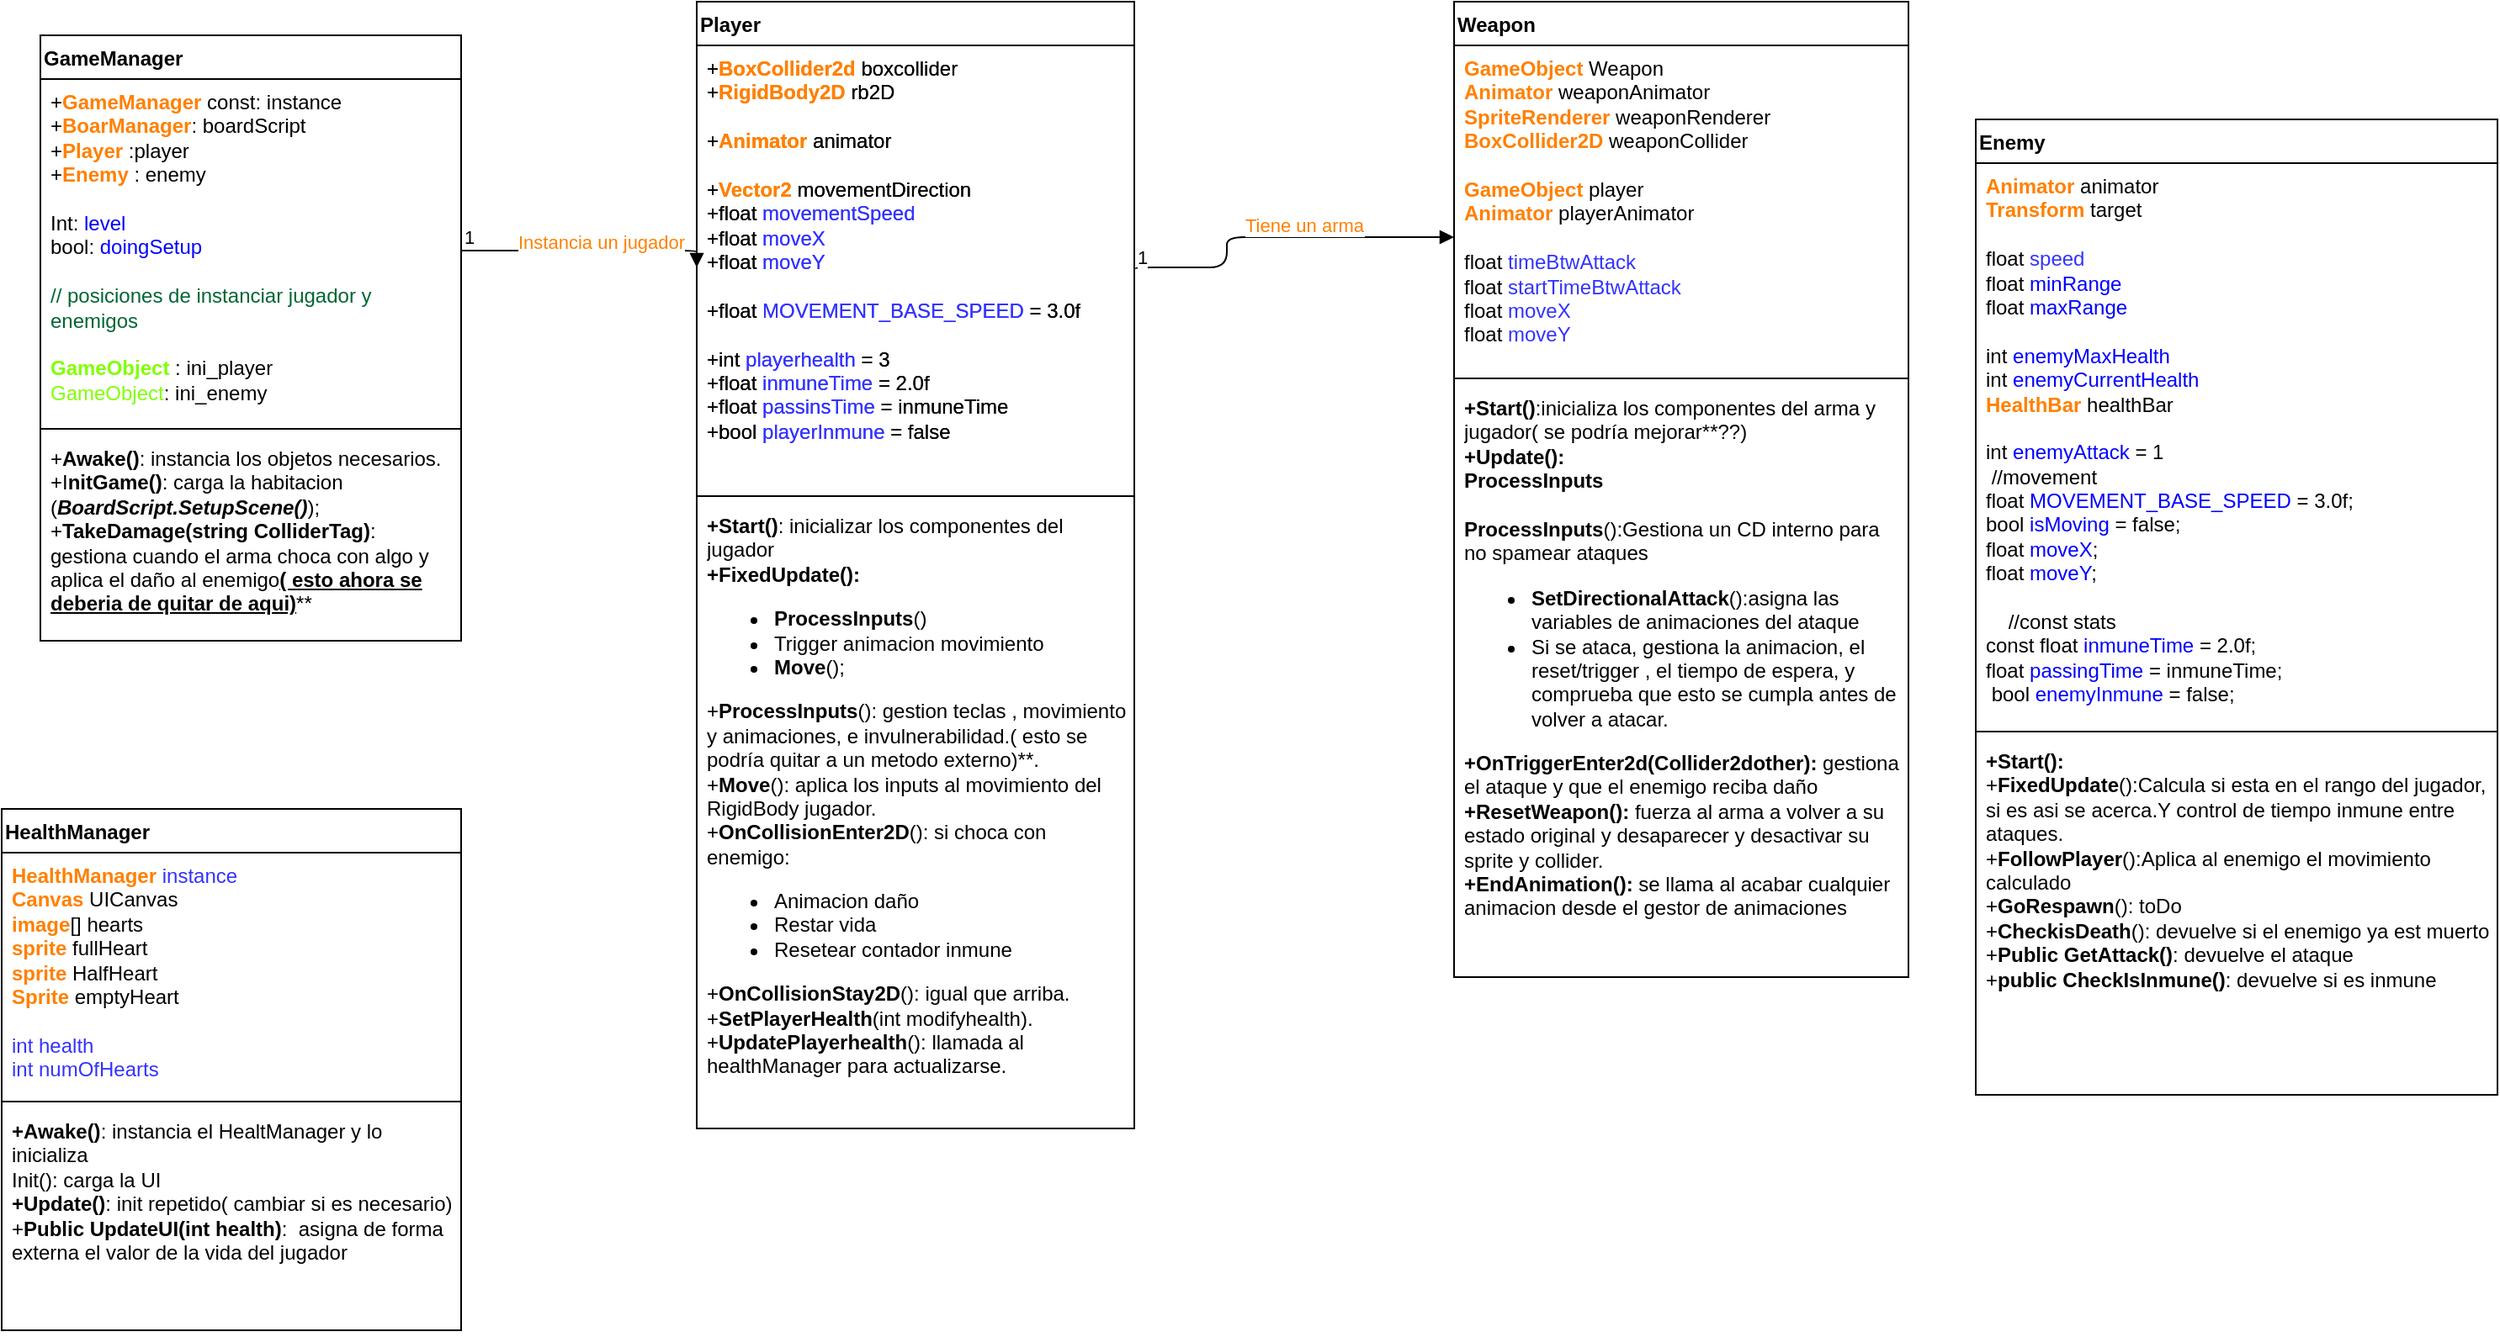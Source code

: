 <mxfile version="14.9.3" type="github" pages="3">
  <diagram id="C5RBs43oDa-KdzZeNtuy" name="Page-1">
    <mxGraphModel dx="2021" dy="764" grid="1" gridSize="10" guides="1" tooltips="1" connect="1" arrows="1" fold="1" page="1" pageScale="1" pageWidth="827" pageHeight="1169" math="0" shadow="0">
      <root>
        <mxCell id="WIyWlLk6GJQsqaUBKTNV-0" />
        <mxCell id="WIyWlLk6GJQsqaUBKTNV-1" parent="WIyWlLk6GJQsqaUBKTNV-0" />
        <mxCell id="3nTmCw3seRrjgoZ59tLl-4" value="GameManager" style="swimlane;fontStyle=1;align=left;verticalAlign=top;childLayout=stackLayout;horizontal=1;startSize=26;horizontalStack=0;resizeParent=1;resizeParentMax=0;resizeLast=0;collapsible=1;marginBottom=0;" parent="WIyWlLk6GJQsqaUBKTNV-1" vertex="1">
          <mxGeometry x="70" y="140" width="250" height="360" as="geometry" />
        </mxCell>
        <mxCell id="3nTmCw3seRrjgoZ59tLl-5" value="+&lt;b&gt;&lt;font color=&quot;#FF8000&quot;&gt;GameManager&lt;/font&gt;&lt;/b&gt; const: instance&lt;br&gt;+&lt;b&gt;&lt;font color=&quot;#FF8000&quot;&gt;BoarManager&lt;/font&gt;&lt;/b&gt;: boardScript&lt;br&gt;+&lt;b&gt;&lt;font color=&quot;#FF8000&quot;&gt;Player &lt;/font&gt;&lt;/b&gt;:player&lt;br&gt;+&lt;b&gt;&lt;font color=&quot;#FF8000&quot;&gt;Enemy &lt;/font&gt;&lt;/b&gt;: enemy&lt;br&gt;&lt;br&gt;Int: &lt;font color=&quot;#0000FF&quot;&gt;level&lt;/font&gt;&lt;br&gt;bool: &lt;font color=&quot;#0000FF&quot;&gt;doingSetup&lt;/font&gt;&lt;br&gt;&lt;br&gt;&lt;font color=&quot;#006633&quot;&gt;// posiciones de instanciar jugador y enemigos&lt;/font&gt;&lt;br&gt;&lt;br&gt;&lt;b&gt;&lt;font color=&quot;#80FF00&quot;&gt;GameObject &lt;/font&gt;&lt;/b&gt;: ini_player&lt;br&gt;&lt;font color=&quot;#80FF00&quot;&gt;GameObject&lt;/font&gt;: ini_enemy&lt;br&gt;&lt;br&gt;&lt;br&gt;&lt;br&gt;" style="text;strokeColor=none;fillColor=none;align=left;verticalAlign=top;spacingLeft=4;spacingRight=4;overflow=hidden;rotatable=0;points=[[0,0.5],[1,0.5]];portConstraint=eastwest;html=1;whiteSpace=wrap;" parent="3nTmCw3seRrjgoZ59tLl-4" vertex="1">
          <mxGeometry y="26" width="250" height="204" as="geometry" />
        </mxCell>
        <mxCell id="3nTmCw3seRrjgoZ59tLl-6" value="" style="line;strokeWidth=1;fillColor=none;align=left;verticalAlign=middle;spacingTop=-1;spacingLeft=3;spacingRight=3;rotatable=0;labelPosition=right;points=[];portConstraint=eastwest;" parent="3nTmCw3seRrjgoZ59tLl-4" vertex="1">
          <mxGeometry y="230" width="250" height="8" as="geometry" />
        </mxCell>
        <mxCell id="3nTmCw3seRrjgoZ59tLl-7" value="+&lt;b&gt;Awake()&lt;/b&gt;: instancia los objetos necesarios.&lt;br&gt;&lt;div&gt;+I&lt;b&gt;nitGame()&lt;/b&gt;: carga la habitacion (&lt;b&gt;&lt;i&gt;BoardScript.SetupScene()&lt;/i&gt;&lt;/b&gt;);&lt;/div&gt;&lt;div&gt;+&lt;b&gt;TakeDamage(string ColliderTag)&lt;/b&gt;: gestiona cuando el arma choca con algo y aplica el daño al enemigo&lt;u&gt;&lt;b&gt;( esto ahora se deberia de quitar de aqui)&lt;/b&gt;&lt;/u&gt;**&lt;br&gt;&lt;/div&gt;" style="text;strokeColor=none;fillColor=none;align=left;verticalAlign=top;spacingLeft=4;spacingRight=4;overflow=hidden;rotatable=0;points=[[0,0.5],[1,0.5]];portConstraint=eastwest;textDirection=ltr;html=1;whiteSpace=wrap;" parent="3nTmCw3seRrjgoZ59tLl-4" vertex="1">
          <mxGeometry y="238" width="250" height="122" as="geometry" />
        </mxCell>
        <mxCell id="9N0CPYYPgfrHTGAJbzb9-8" value="Player" style="swimlane;fontStyle=1;align=left;verticalAlign=top;childLayout=stackLayout;horizontal=1;startSize=26;horizontalStack=0;resizeParent=1;resizeParentMax=0;resizeLast=0;collapsible=1;marginBottom=0;whiteSpace=wrap;html=1;" parent="WIyWlLk6GJQsqaUBKTNV-1" vertex="1">
          <mxGeometry x="460" y="120" width="260" height="670" as="geometry" />
        </mxCell>
        <mxCell id="9N0CPYYPgfrHTGAJbzb9-9" value="+&lt;font color=&quot;#FF8000&quot;&gt;&lt;b&gt;BoxCollider2d &lt;/b&gt;&lt;/font&gt;boxcollider&lt;br&gt;+&lt;font color=&quot;#FF8000&quot;&gt;&lt;b&gt;RigidBody2D &lt;/b&gt;&lt;/font&gt;rb2D&lt;br&gt;&lt;br&gt;+&lt;b&gt;&lt;font color=&quot;#FF8000&quot;&gt;Animator &lt;/font&gt;&lt;/b&gt;animator&lt;br&gt;&lt;br&gt;+&lt;b&gt;&lt;font color=&quot;#FF8000&quot;&gt;Vector2 &lt;/font&gt;&lt;/b&gt;movementDirection&lt;br&gt;+float &lt;font color=&quot;#3333FF&quot;&gt;movementSpeed&lt;/font&gt;&lt;br&gt;+float &lt;font color=&quot;#3333FF&quot;&gt;moveX&lt;/font&gt;&lt;br&gt;+float &lt;font color=&quot;#3333FF&quot;&gt;moveY&lt;/font&gt;&lt;br&gt;&lt;br&gt;+float &lt;font color=&quot;#3333FF&quot;&gt;MOVEMENT_BASE_SPEED &lt;/font&gt;= 3.0f&lt;br&gt;&lt;br&gt;+int &lt;font color=&quot;#3333FF&quot;&gt;playerhealth &lt;/font&gt;= 3&lt;br&gt;+float &lt;font color=&quot;#3333FF&quot;&gt;inmuneTime &lt;/font&gt;= 2.0f&lt;br&gt;+float &lt;font color=&quot;#3333FF&quot;&gt;passinsTime &lt;/font&gt;= inmuneTime&lt;br&gt;+bool &lt;font color=&quot;#3333FF&quot;&gt;playerInmune &lt;/font&gt;= false&lt;div&gt;&lt;br&gt;&lt;/div&gt;&lt;div&gt;&lt;br&gt;&lt;/div&gt;&lt;div&gt;&lt;br&gt;&lt;/div&gt;&lt;div&gt;&lt;br&gt;&lt;br&gt;&lt;/div&gt;" style="text;strokeColor=none;fillColor=none;align=left;verticalAlign=top;spacingLeft=4;spacingRight=4;overflow=hidden;rotatable=0;points=[[0,0.5],[1,0.5]];portConstraint=eastwest;html=1;whiteSpace=wrap;" parent="9N0CPYYPgfrHTGAJbzb9-8" vertex="1">
          <mxGeometry y="26" width="260" height="264" as="geometry" />
        </mxCell>
        <mxCell id="9N0CPYYPgfrHTGAJbzb9-10" value="" style="line;strokeWidth=1;fillColor=none;align=left;verticalAlign=middle;spacingTop=-1;spacingLeft=3;spacingRight=3;rotatable=0;labelPosition=right;points=[];portConstraint=eastwest;" parent="9N0CPYYPgfrHTGAJbzb9-8" vertex="1">
          <mxGeometry y="290" width="260" height="8" as="geometry" />
        </mxCell>
        <mxCell id="9N0CPYYPgfrHTGAJbzb9-11" value="&lt;div&gt;&lt;b&gt;+Start()&lt;/b&gt;: inicializar los componentes del jugador&lt;/div&gt;&lt;div&gt;&lt;b&gt;+FixedUpdate():&lt;/b&gt;&lt;/div&gt;&lt;ul&gt;&lt;li&gt;&lt;b&gt;ProcessInputs&lt;/b&gt;()&lt;/li&gt;&lt;li&gt;Trigger animacion movimiento&lt;/li&gt;&lt;li&gt;&lt;b&gt;Move&lt;/b&gt;();&lt;/li&gt;&lt;/ul&gt;&lt;div&gt;+&lt;b&gt;ProcessInputs&lt;/b&gt;(): gestion teclas , movimiento y animaciones, e invulnerabilidad.( esto se podría quitar a un metodo externo)**.&lt;/div&gt;&lt;div&gt;+&lt;b&gt;Move&lt;/b&gt;(): aplica los inputs al movimiento del RigidBody jugador.&lt;/div&gt;&lt;div&gt;+&lt;b&gt;OnCollisionEnter2D&lt;/b&gt;(): si choca con enemigo:&lt;/div&gt;&lt;ul&gt;&lt;li&gt;Animacion daño&lt;/li&gt;&lt;li&gt;Restar vida&lt;/li&gt;&lt;li&gt;Resetear contador inmune&lt;/li&gt;&lt;/ul&gt;&lt;div&gt;+&lt;b&gt;OnCollisionStay2D&lt;/b&gt;(): igual que arriba.&lt;/div&gt;&lt;div&gt;+&lt;b&gt;SetPlayerHealth&lt;/b&gt;(int modifyhealth).&lt;/div&gt;&lt;div&gt;+&lt;b&gt;UpdatePlayerhealth&lt;/b&gt;(): llamada al healthManager para actualizarse.&lt;br&gt;&lt;/div&gt;&lt;div&gt;&lt;br&gt;&lt;/div&gt;&lt;div&gt;&lt;br&gt;&lt;br&gt;&lt;/div&gt;" style="text;strokeColor=none;fillColor=none;align=left;verticalAlign=top;spacingLeft=4;spacingRight=4;overflow=hidden;rotatable=0;points=[[0,0.5],[1,0.5]];portConstraint=eastwest;textDirection=ltr;html=1;whiteSpace=wrap;" parent="9N0CPYYPgfrHTGAJbzb9-8" vertex="1">
          <mxGeometry y="298" width="260" height="372" as="geometry" />
        </mxCell>
        <mxCell id="9N0CPYYPgfrHTGAJbzb9-12" value="Instancia un jugador" style="endArrow=block;endFill=1;html=1;edgeStyle=orthogonalEdgeStyle;align=left;verticalAlign=top;fontColor=#FF8000;exitX=1;exitY=0.5;exitDx=0;exitDy=0;entryX=0;entryY=0.5;entryDx=0;entryDy=0;" parent="WIyWlLk6GJQsqaUBKTNV-1" source="3nTmCw3seRrjgoZ59tLl-5" target="9N0CPYYPgfrHTGAJbzb9-9" edge="1">
          <mxGeometry x="-0.444" y="21" relative="1" as="geometry">
            <mxPoint x="320" y="840" as="sourcePoint" />
            <mxPoint x="480" y="840" as="targetPoint" />
            <Array as="points">
              <mxPoint x="360" y="268" />
              <mxPoint x="360" y="268" />
            </Array>
            <mxPoint x="-10" y="3" as="offset" />
          </mxGeometry>
        </mxCell>
        <mxCell id="9N0CPYYPgfrHTGAJbzb9-13" value="1" style="edgeLabel;resizable=0;html=1;align=left;verticalAlign=bottom;" parent="9N0CPYYPgfrHTGAJbzb9-12" connectable="0" vertex="1">
          <mxGeometry x="-1" relative="1" as="geometry" />
        </mxCell>
        <mxCell id="9N0CPYYPgfrHTGAJbzb9-18" value="+&lt;font color=&quot;#FF8000&quot;&gt;&lt;b&gt;BoxCollider2d &lt;/b&gt;&lt;/font&gt;boxcollider&lt;br&gt;+&lt;font color=&quot;#FF8000&quot;&gt;&lt;b&gt;RigidBody2D &lt;/b&gt;&lt;/font&gt;rb2D&lt;br&gt;&lt;br&gt;+&lt;b&gt;&lt;font color=&quot;#FF8000&quot;&gt;Animator &lt;/font&gt;&lt;/b&gt;animator&lt;br&gt;&lt;br&gt;+&lt;b&gt;&lt;font color=&quot;#FF8000&quot;&gt;Vector2 &lt;/font&gt;&lt;/b&gt;movementDirection&lt;br&gt;+float &lt;font color=&quot;#3333FF&quot;&gt;movementSpeed&lt;/font&gt;&lt;br&gt;+float &lt;font color=&quot;#3333FF&quot;&gt;moveX&lt;/font&gt;&lt;br&gt;+float &lt;font color=&quot;#3333FF&quot;&gt;moveY&lt;/font&gt;&lt;br&gt;&lt;br&gt;+float &lt;font color=&quot;#3333FF&quot;&gt;MOVEMENT_BASE_SPEED &lt;/font&gt;= 3.0f&lt;br&gt;&lt;br&gt;+int &lt;font color=&quot;#3333FF&quot;&gt;playerhealth &lt;/font&gt;= 3&lt;br&gt;+float &lt;font color=&quot;#3333FF&quot;&gt;inmuneTime &lt;/font&gt;= 2.0f&lt;br&gt;+float &lt;font color=&quot;#3333FF&quot;&gt;passinsTime &lt;/font&gt;= inmuneTime&lt;br&gt;+bool &lt;font color=&quot;#3333FF&quot;&gt;playerInmune &lt;/font&gt;= false&lt;div&gt;&lt;br&gt;&lt;/div&gt;&lt;div&gt;&lt;br&gt;&lt;/div&gt;&lt;div&gt;&lt;br&gt;&lt;/div&gt;&lt;div&gt;&lt;br&gt;&lt;br&gt;&lt;/div&gt;" style="text;strokeColor=none;fillColor=none;align=left;verticalAlign=top;spacingLeft=4;spacingRight=4;overflow=hidden;rotatable=0;points=[[0,0.5],[1,0.5]];portConstraint=eastwest;html=1;whiteSpace=wrap;" parent="WIyWlLk6GJQsqaUBKTNV-1" vertex="1">
          <mxGeometry x="460" y="146" width="260" height="264" as="geometry" />
        </mxCell>
        <mxCell id="9N0CPYYPgfrHTGAJbzb9-19" value="Weapon" style="swimlane;fontStyle=1;align=left;verticalAlign=top;childLayout=stackLayout;horizontal=1;startSize=26;horizontalStack=0;resizeParent=1;resizeParentMax=0;resizeLast=0;collapsible=1;marginBottom=0;whiteSpace=wrap;html=1;" parent="WIyWlLk6GJQsqaUBKTNV-1" vertex="1">
          <mxGeometry x="910" y="120" width="270" height="580" as="geometry" />
        </mxCell>
        <mxCell id="9N0CPYYPgfrHTGAJbzb9-20" value="&lt;div&gt;&lt;b&gt;&lt;font color=&quot;#FF8000&quot;&gt;GameObject &lt;/font&gt;&lt;/b&gt;Weapon&lt;/div&gt;&lt;div&gt;&lt;b&gt;&lt;font color=&quot;#FF8000&quot;&gt;Animator &lt;/font&gt;&lt;/b&gt;weaponAnimator&lt;/div&gt;&lt;div&gt;&lt;b&gt;&lt;font color=&quot;#FF8000&quot;&gt;SpriteRenderer &lt;/font&gt;&lt;/b&gt;weaponRenderer&lt;/div&gt;&lt;div&gt;&lt;b&gt;&lt;font color=&quot;#FF8000&quot;&gt;BoxCollider2D &lt;/font&gt;&lt;/b&gt;weaponCollider&lt;/div&gt;&lt;div&gt;&lt;br&gt;&lt;/div&gt;&lt;div&gt;&lt;b&gt;&lt;font color=&quot;#FF8000&quot;&gt;GameObject &lt;/font&gt;&lt;/b&gt;player&lt;/div&gt;&lt;div&gt;&lt;b&gt;&lt;font color=&quot;#FF8000&quot;&gt;Animator &lt;/font&gt;&lt;/b&gt;playerAnimator&lt;/div&gt;&lt;div&gt;&lt;br&gt;&lt;/div&gt;&lt;div&gt;float &lt;font color=&quot;#3333FF&quot;&gt;timeBtwAttack&lt;/font&gt;&lt;/div&gt;&lt;div&gt;float &lt;font color=&quot;#3333FF&quot;&gt;startTimeBtwAttack&lt;/font&gt;&lt;/div&gt;&lt;div&gt;float &lt;font color=&quot;#3333FF&quot;&gt;moveX&lt;/font&gt;&lt;/div&gt;&lt;div&gt;float &lt;font color=&quot;#3333FF&quot;&gt;moveY&lt;/font&gt;&lt;br&gt;&lt;/div&gt;" style="text;strokeColor=none;fillColor=none;align=left;verticalAlign=top;spacingLeft=4;spacingRight=4;overflow=hidden;rotatable=0;points=[[0,0.5],[1,0.5]];portConstraint=eastwest;html=1;whiteSpace=wrap;" parent="9N0CPYYPgfrHTGAJbzb9-19" vertex="1">
          <mxGeometry y="26" width="270" height="194" as="geometry" />
        </mxCell>
        <mxCell id="9N0CPYYPgfrHTGAJbzb9-21" value="" style="line;strokeWidth=1;fillColor=none;align=left;verticalAlign=middle;spacingTop=-1;spacingLeft=3;spacingRight=3;rotatable=0;labelPosition=right;points=[];portConstraint=eastwest;" parent="9N0CPYYPgfrHTGAJbzb9-19" vertex="1">
          <mxGeometry y="220" width="270" height="8" as="geometry" />
        </mxCell>
        <mxCell id="9N0CPYYPgfrHTGAJbzb9-22" value="&lt;div&gt;&lt;b&gt;+Start()&lt;/b&gt;:inicializa los componentes del arma y jugador( se podría mejorar**??)&lt;br&gt;&lt;/div&gt;&lt;div&gt;&lt;b&gt;+Update():&lt;/b&gt;&lt;/div&gt;&lt;div&gt;&lt;b&gt;ProcessInputs&lt;/b&gt;&lt;/div&gt;&lt;div&gt;&lt;b&gt;&lt;br&gt;&lt;/b&gt;&lt;/div&gt;&lt;div&gt;&lt;b&gt;ProcessInputs&lt;/b&gt;():Gestiona un CD interno para no spamear ataques&lt;/div&gt;&lt;ul&gt;&lt;li&gt;&lt;b&gt;SetDirectionalAttack&lt;/b&gt;():asigna las variables de animaciones del ataque&lt;/li&gt;&lt;li&gt;Si se ataca, gestiona la animacion, el reset/trigger , el tiempo de espera, y comprueba que esto se cumpla antes de volver a atacar.&lt;/li&gt;&lt;/ul&gt;&lt;div&gt;&lt;b&gt;+OnTriggerEnter2d(Collider2dother): &lt;/b&gt;gestiona el ataque y que el enemigo reciba daño&lt;br&gt;&lt;/div&gt;&lt;div&gt;&lt;b&gt;+ResetWeapon():&lt;/b&gt; fuerza al arma a volver a su estado original y desaparecer y desactivar su sprite y collider.&lt;b&gt;&lt;br&gt;&lt;/b&gt;&lt;/div&gt;&lt;div&gt;&lt;b&gt;+EndAnimation(): &lt;/b&gt;se llama al acabar cualquier animacion desde el gestor de animaciones&lt;b&gt;&lt;br&gt;&lt;/b&gt;&lt;/div&gt;&lt;br&gt;&lt;div&gt;&lt;br&gt;&lt;/div&gt;&lt;div&gt;&lt;br&gt;&lt;br&gt;&lt;/div&gt;" style="text;strokeColor=none;fillColor=none;align=left;verticalAlign=top;spacingLeft=4;spacingRight=4;overflow=hidden;rotatable=0;points=[[0,0.5],[1,0.5]];portConstraint=eastwest;textDirection=ltr;html=1;whiteSpace=wrap;" parent="9N0CPYYPgfrHTGAJbzb9-19" vertex="1">
          <mxGeometry y="228" width="270" height="352" as="geometry" />
        </mxCell>
        <mxCell id="9N0CPYYPgfrHTGAJbzb9-23" value="Tiene un arma" style="endArrow=block;endFill=1;html=1;edgeStyle=orthogonalEdgeStyle;align=left;verticalAlign=top;fontColor=#FF8000;" parent="WIyWlLk6GJQsqaUBKTNV-1" target="9N0CPYYPgfrHTGAJbzb9-20" edge="1">
          <mxGeometry x="-0.062" y="25" relative="1" as="geometry">
            <mxPoint x="720" y="280" as="sourcePoint" />
            <mxPoint x="830" y="280" as="targetPoint" />
            <Array as="points">
              <mxPoint x="720" y="278" />
              <mxPoint x="775" y="278" />
              <mxPoint x="775" y="260" />
            </Array>
            <mxPoint x="-15" y="5" as="offset" />
          </mxGeometry>
        </mxCell>
        <mxCell id="9N0CPYYPgfrHTGAJbzb9-24" value="1" style="edgeLabel;resizable=0;html=1;align=left;verticalAlign=bottom;" parent="9N0CPYYPgfrHTGAJbzb9-23" connectable="0" vertex="1">
          <mxGeometry x="-1" relative="1" as="geometry" />
        </mxCell>
        <mxCell id="9N0CPYYPgfrHTGAJbzb9-25" value="HealthManager" style="swimlane;fontStyle=1;align=left;verticalAlign=top;childLayout=stackLayout;horizontal=1;startSize=26;horizontalStack=0;resizeParent=1;resizeParentMax=0;resizeLast=0;collapsible=1;marginBottom=0;whiteSpace=wrap;html=1;" parent="WIyWlLk6GJQsqaUBKTNV-1" vertex="1">
          <mxGeometry x="47" y="600" width="273" height="310" as="geometry" />
        </mxCell>
        <mxCell id="9N0CPYYPgfrHTGAJbzb9-26" value="&lt;div&gt;&lt;font color=&quot;#3333FF&quot;&gt;&lt;b&gt;&lt;font color=&quot;#FF8000&quot;&gt;HealthManager &lt;/font&gt;&lt;/b&gt;instance&lt;/font&gt;&lt;/div&gt;&lt;div&gt;&lt;font color=&quot;#3333FF&quot;&gt;&lt;font color=&quot;#000000&quot;&gt;&lt;b&gt;&lt;font color=&quot;#FF8000&quot;&gt;Canvas &lt;/font&gt;&lt;/b&gt;UICanvas&lt;/font&gt;&lt;/font&gt;&lt;/div&gt;&lt;div&gt;&lt;font color=&quot;#3333FF&quot;&gt;&lt;font color=&quot;#000000&quot;&gt;&lt;b&gt;&lt;font color=&quot;#FF8000&quot;&gt;image&lt;/font&gt;&lt;/b&gt;[] hearts&lt;/font&gt;&lt;/font&gt;&lt;/div&gt;&lt;div&gt;&lt;font color=&quot;#3333FF&quot;&gt;&lt;font color=&quot;#000000&quot;&gt;&lt;b&gt;&lt;font color=&quot;#FF8000&quot;&gt;sprite &lt;/font&gt;&lt;/b&gt;fullHeart&lt;/font&gt;&lt;/font&gt;&lt;/div&gt;&lt;div&gt;&lt;font color=&quot;#3333FF&quot;&gt;&lt;font color=&quot;#000000&quot;&gt;&lt;b&gt;&lt;font color=&quot;#FF8000&quot;&gt;sprite &lt;/font&gt;&lt;/b&gt;HalfHeart&lt;/font&gt;&lt;/font&gt;&lt;/div&gt;&lt;div&gt;&lt;font color=&quot;#3333FF&quot;&gt;&lt;font color=&quot;#000000&quot;&gt;&lt;b&gt;&lt;font color=&quot;#FF8000&quot;&gt;Sprite &lt;/font&gt;&lt;/b&gt;emptyHeart&lt;/font&gt;&lt;br&gt;&lt;/font&gt;&lt;/div&gt;&lt;div&gt;&lt;font color=&quot;#3333FF&quot;&gt;&lt;br&gt;&lt;/font&gt;&lt;/div&gt;&lt;div&gt;&lt;font color=&quot;#3333FF&quot;&gt;int health&lt;/font&gt;&lt;/div&gt;&lt;div&gt;&lt;font color=&quot;#3333FF&quot;&gt;int numOfHearts&lt;br&gt;&lt;/font&gt;&lt;/div&gt;" style="text;strokeColor=none;fillColor=none;align=left;verticalAlign=top;spacingLeft=4;spacingRight=4;overflow=hidden;rotatable=0;points=[[0,0.5],[1,0.5]];portConstraint=eastwest;html=1;whiteSpace=wrap;" parent="9N0CPYYPgfrHTGAJbzb9-25" vertex="1">
          <mxGeometry y="26" width="273" height="144" as="geometry" />
        </mxCell>
        <mxCell id="9N0CPYYPgfrHTGAJbzb9-27" value="" style="line;strokeWidth=1;fillColor=none;align=left;verticalAlign=middle;spacingTop=-1;spacingLeft=3;spacingRight=3;rotatable=0;labelPosition=right;points=[];portConstraint=eastwest;" parent="9N0CPYYPgfrHTGAJbzb9-25" vertex="1">
          <mxGeometry y="170" width="273" height="8" as="geometry" />
        </mxCell>
        <mxCell id="9N0CPYYPgfrHTGAJbzb9-28" value="&lt;div&gt;&lt;b&gt;+Awake()&lt;/b&gt;: instancia el HealtManager y lo inicializa&lt;/div&gt;&lt;div&gt;Init(): carga la UI&lt;br&gt;&lt;b&gt;+Update()&lt;/b&gt;: init repetido( cambiar si es necesario)&lt;/div&gt;&lt;div&gt;+&lt;b&gt;Public UpdateUI(int health)&lt;/b&gt;:&amp;nbsp; asigna de forma externa el valor de la vida del jugador&lt;br&gt;&lt;/div&gt;" style="text;strokeColor=none;fillColor=none;align=left;verticalAlign=top;spacingLeft=4;spacingRight=4;overflow=hidden;rotatable=0;points=[[0,0.5],[1,0.5]];portConstraint=eastwest;textDirection=ltr;html=1;whiteSpace=wrap;" parent="9N0CPYYPgfrHTGAJbzb9-25" vertex="1">
          <mxGeometry y="178" width="273" height="132" as="geometry" />
        </mxCell>
        <mxCell id="wWgWqLi8ZOxv-o6V3gP6-0" value="Enemy" style="swimlane;fontStyle=1;align=left;verticalAlign=top;childLayout=stackLayout;horizontal=1;startSize=26;horizontalStack=0;resizeParent=1;resizeParentMax=0;resizeLast=0;collapsible=1;marginBottom=0;whiteSpace=wrap;html=1;" parent="WIyWlLk6GJQsqaUBKTNV-1" vertex="1">
          <mxGeometry x="1220" y="190" width="310" height="580" as="geometry" />
        </mxCell>
        <mxCell id="wWgWqLi8ZOxv-o6V3gP6-1" value="&lt;div&gt;&lt;b&gt;&lt;font color=&quot;#FF8000&quot;&gt;Animator &lt;/font&gt;&lt;/b&gt;animator&lt;br&gt;&lt;/div&gt;&lt;div&gt;&lt;b&gt;&lt;font color=&quot;#FF8000&quot;&gt;Transform &lt;/font&gt;&lt;/b&gt;target&lt;/div&gt;&lt;div&gt;&lt;br&gt;&lt;/div&gt;&lt;div&gt;float &lt;font color=&quot;#3333FF&quot;&gt;speed&lt;/font&gt;&lt;/div&gt;&lt;div&gt;float &lt;font color=&quot;#0000FF&quot;&gt;minRange&lt;/font&gt;&lt;/div&gt;&lt;div&gt;float &lt;font color=&quot;#0000FF&quot;&gt;maxRange&lt;/font&gt;&lt;/div&gt;&lt;div&gt;&lt;br&gt;&lt;/div&gt;&lt;div&gt;int &lt;font color=&quot;#0000FF&quot;&gt;enemyMaxHealth&lt;/font&gt;&lt;/div&gt;&lt;div&gt;int &lt;font color=&quot;#0000FF&quot;&gt;enemyCurrentHealth&lt;/font&gt;&lt;/div&gt;&lt;div&gt;&lt;b&gt;&lt;font color=&quot;#FF8000&quot;&gt;HealthBar &lt;/font&gt;&lt;/b&gt;healthBar&lt;/div&gt;&lt;div&gt;&lt;br&gt;&lt;/div&gt;&lt;div&gt;int &lt;font color=&quot;#0000FF&quot;&gt;enemyAttack &lt;/font&gt;= 1&lt;/div&gt;&lt;div&gt;&amp;nbsp;//movement&lt;br&gt;float &lt;font color=&quot;#0000FF&quot;&gt;MOVEMENT_BASE_SPEED &lt;/font&gt;= 3.0f;&lt;br&gt;bool &lt;font color=&quot;#0000FF&quot;&gt;isMoving &lt;/font&gt;= false;&lt;br&gt;float &lt;font color=&quot;#0000FF&quot;&gt;moveX&lt;/font&gt;;&lt;br&gt;float &lt;font color=&quot;#0000FF&quot;&gt;moveY&lt;/font&gt;;&lt;br&gt;&lt;br&gt;&amp;nbsp;&amp;nbsp;&amp;nbsp; //const stats&lt;br&gt;const float &lt;font color=&quot;#0000FF&quot;&gt;inmuneTime &lt;/font&gt;= 2.0f;&lt;br&gt;float &lt;font color=&quot;#0000FF&quot;&gt;passingTime &lt;/font&gt;= inmuneTime;&lt;br&gt;&amp;nbsp;bool &lt;font color=&quot;#0000FF&quot;&gt;enemyInmune &lt;/font&gt;= false;&lt;br&gt;&lt;/div&gt;&lt;div&gt;&lt;br&gt;&lt;/div&gt;" style="text;strokeColor=none;fillColor=none;align=left;verticalAlign=top;spacingLeft=4;spacingRight=4;overflow=hidden;rotatable=0;points=[[0,0.5],[1,0.5]];portConstraint=eastwest;html=1;whiteSpace=wrap;" parent="wWgWqLi8ZOxv-o6V3gP6-0" vertex="1">
          <mxGeometry y="26" width="310" height="334" as="geometry" />
        </mxCell>
        <mxCell id="wWgWqLi8ZOxv-o6V3gP6-2" value="" style="line;strokeWidth=1;fillColor=none;align=left;verticalAlign=middle;spacingTop=-1;spacingLeft=3;spacingRight=3;rotatable=0;labelPosition=right;points=[];portConstraint=eastwest;" parent="wWgWqLi8ZOxv-o6V3gP6-0" vertex="1">
          <mxGeometry y="360" width="310" height="8" as="geometry" />
        </mxCell>
        <mxCell id="wWgWqLi8ZOxv-o6V3gP6-3" value="&lt;div&gt;&lt;b&gt;+Start():&lt;/b&gt;&lt;/div&gt;&lt;div&gt;+&lt;b&gt;FixedUpdate&lt;/b&gt;():Calcula si esta en el rango del jugador, si es asi se acerca.Y control de tiempo inmune entre ataques.&lt;/div&gt;&lt;div&gt;+&lt;b&gt;FollowPlayer&lt;/b&gt;():Aplica al enemigo el movimiento calculado&lt;/div&gt;&lt;div&gt;+&lt;b&gt;GoRespawn&lt;/b&gt;(): toDo&lt;/div&gt;&lt;div&gt;+&lt;b&gt;CheckisDeath&lt;/b&gt;(): devuelve si el enemigo ya est muerto&lt;/div&gt;&lt;div&gt;+&lt;b&gt;Public GetAttack()&lt;/b&gt;: devuelve el ataque &lt;br&gt;&lt;/div&gt;&lt;div&gt;+&lt;b&gt;public CheckIsInmune()&lt;/b&gt;: devuelve si es inmune&lt;br&gt;&lt;/div&gt;&lt;div&gt;&lt;br&gt;&lt;/div&gt;&lt;div&gt;&lt;br&gt;&lt;/div&gt;" style="text;strokeColor=none;fillColor=none;align=left;verticalAlign=top;spacingLeft=4;spacingRight=4;overflow=hidden;rotatable=0;points=[[0,0.5],[1,0.5]];portConstraint=eastwest;textDirection=ltr;html=1;whiteSpace=wrap;" parent="wWgWqLi8ZOxv-o6V3gP6-0" vertex="1">
          <mxGeometry y="368" width="310" height="212" as="geometry" />
        </mxCell>
      </root>
    </mxGraphModel>
  </diagram>
  <diagram id="ASBr8qoeA5MWu0QP8f6R" name="Page-2">
    <mxGraphModel dx="1056" dy="1074" grid="1" gridSize="10" guides="1" tooltips="1" connect="1" arrows="1" fold="1" page="1" pageScale="1" pageWidth="1169" pageHeight="827" math="0" shadow="0">
      <root>
        <mxCell id="wdrHhV6NATDZ41vI4V7i-0" />
        <mxCell id="wdrHhV6NATDZ41vI4V7i-1" parent="wdrHhV6NATDZ41vI4V7i-0" />
        <mxCell id="KaQtri3Rkgyd_u-5hzgt-37" style="edgeStyle=orthogonalEdgeStyle;rounded=0;orthogonalLoop=1;jettySize=auto;html=1;entryX=0.537;entryY=0.981;entryDx=0;entryDy=0;entryPerimeter=0;" parent="wdrHhV6NATDZ41vI4V7i-1" source="j_7MbNfooBJ3I_V0OGsG-0" target="sCEwWXcKsiwXXObVyiT2-7" edge="1">
          <mxGeometry relative="1" as="geometry" />
        </mxCell>
        <mxCell id="KaQtri3Rkgyd_u-5hzgt-40" style="edgeStyle=orthogonalEdgeStyle;rounded=0;orthogonalLoop=1;jettySize=auto;html=1;" parent="wdrHhV6NATDZ41vI4V7i-1" source="j_7MbNfooBJ3I_V0OGsG-0" target="sCEwWXcKsiwXXObVyiT2-16" edge="1">
          <mxGeometry relative="1" as="geometry" />
        </mxCell>
        <mxCell id="j_7MbNfooBJ3I_V0OGsG-0" value="GameManager" style="swimlane;fontStyle=1;align=left;verticalAlign=top;childLayout=stackLayout;horizontal=1;startSize=26;horizontalStack=0;resizeParent=1;resizeParentMax=0;resizeLast=0;collapsible=1;marginBottom=0;fillColor=#d5e8d4;strokeColor=#82b366;swimlaneFillColor=#ffffff;" parent="wdrHhV6NATDZ41vI4V7i-1" vertex="1">
          <mxGeometry x="320" y="280" width="200" height="98" as="geometry" />
        </mxCell>
        <mxCell id="j_7MbNfooBJ3I_V0OGsG-1" value="+Comunicar los distintos sistemas envueltos en el loop del juego." style="text;strokeColor=none;fillColor=none;align=left;verticalAlign=top;spacingLeft=4;spacingRight=4;overflow=hidden;rotatable=0;points=[[0,0.5],[1,0.5]];portConstraint=eastwest;html=1;whiteSpace=wrap;" parent="j_7MbNfooBJ3I_V0OGsG-0" vertex="1">
          <mxGeometry y="26" width="200" height="64" as="geometry" />
        </mxCell>
        <mxCell id="j_7MbNfooBJ3I_V0OGsG-2" value="" style="line;strokeWidth=1;fillColor=none;align=left;verticalAlign=middle;spacingTop=-1;spacingLeft=3;spacingRight=3;rotatable=0;labelPosition=right;points=[];portConstraint=eastwest;" parent="j_7MbNfooBJ3I_V0OGsG-0" vertex="1">
          <mxGeometry y="90" width="200" height="8" as="geometry" />
        </mxCell>
        <mxCell id="sCEwWXcKsiwXXObVyiT2-0" value="BoardManager" style="swimlane;fontStyle=1;align=left;verticalAlign=top;childLayout=stackLayout;horizontal=1;startSize=26;horizontalStack=0;resizeParent=1;resizeParentMax=0;resizeLast=0;collapsible=1;marginBottom=0;fillColor=#dae8fc;glass=0;rounded=0;swimlaneFillColor=#ffffff;" parent="wdrHhV6NATDZ41vI4V7i-1" vertex="1">
          <mxGeometry x="60" y="445" width="190" height="78" as="geometry" />
        </mxCell>
        <mxCell id="sCEwWXcKsiwXXObVyiT2-1" value="+Instanciar habitaciones(BoardRoom).&lt;span style=&quot;white-space: pre&quot;&gt; &lt;/span&gt;&lt;span style=&quot;white-space: pre&quot;&gt; &lt;/span&gt;" style="text;strokeColor=none;fillColor=none;align=left;verticalAlign=top;spacingLeft=4;spacingRight=4;overflow=hidden;rotatable=0;points=[[0,0.5],[1,0.5]];portConstraint=eastwest;html=1;whiteSpace=wrap;" parent="sCEwWXcKsiwXXObVyiT2-0" vertex="1">
          <mxGeometry y="26" width="190" height="44" as="geometry" />
        </mxCell>
        <mxCell id="sCEwWXcKsiwXXObVyiT2-2" value="" style="line;strokeWidth=1;fillColor=none;align=left;verticalAlign=middle;spacingTop=-1;spacingLeft=3;spacingRight=3;rotatable=0;labelPosition=right;points=[];portConstraint=eastwest;" parent="sCEwWXcKsiwXXObVyiT2-0" vertex="1">
          <mxGeometry y="70" width="190" height="8" as="geometry" />
        </mxCell>
        <mxCell id="sCEwWXcKsiwXXObVyiT2-6" value="HealthManager" style="swimlane;fontStyle=1;align=left;verticalAlign=top;childLayout=stackLayout;horizontal=1;startSize=26;horizontalStack=0;resizeParent=1;resizeParentMax=0;resizeLast=0;collapsible=1;marginBottom=0;fillColor=#dae8fc;glass=0;rounded=0;swimlaneFillColor=#ffffff;" parent="wdrHhV6NATDZ41vI4V7i-1" vertex="1">
          <mxGeometry x="60" y="100" width="190" height="88" as="geometry" />
        </mxCell>
        <mxCell id="sCEwWXcKsiwXXObVyiT2-7" value="+Muestra y actualiza barras de vida" style="text;strokeColor=none;fillColor=none;align=left;verticalAlign=top;spacingLeft=4;spacingRight=4;overflow=hidden;rotatable=0;points=[[0,0.5],[1,0.5]];portConstraint=eastwest;html=1;whiteSpace=wrap;" parent="sCEwWXcKsiwXXObVyiT2-6" vertex="1">
          <mxGeometry y="26" width="190" height="54" as="geometry" />
        </mxCell>
        <mxCell id="sCEwWXcKsiwXXObVyiT2-8" value="" style="line;strokeWidth=1;fillColor=none;align=left;verticalAlign=middle;spacingTop=-1;spacingLeft=3;spacingRight=3;rotatable=0;labelPosition=right;points=[];portConstraint=eastwest;" parent="sCEwWXcKsiwXXObVyiT2-6" vertex="1">
          <mxGeometry y="80" width="190" height="8" as="geometry" />
        </mxCell>
        <mxCell id="sCEwWXcKsiwXXObVyiT2-11" value="SoundManager" style="swimlane;fontStyle=1;align=left;verticalAlign=top;childLayout=stackLayout;horizontal=1;startSize=26;horizontalStack=0;resizeParent=1;resizeParentMax=0;resizeLast=0;collapsible=1;marginBottom=0;fillColor=#dae8fc;glass=0;rounded=0;swimlaneFillColor=#ffffff;" parent="wdrHhV6NATDZ41vI4V7i-1" vertex="1">
          <mxGeometry x="60" y="290" width="190" height="78" as="geometry">
            <mxRectangle x="560" y="300" width="120" height="26" as="alternateBounds" />
          </mxGeometry>
        </mxCell>
        <mxCell id="sCEwWXcKsiwXXObVyiT2-12" value="+Reproduce sonidos y música." style="text;strokeColor=none;fillColor=none;align=left;verticalAlign=top;spacingLeft=4;spacingRight=4;overflow=hidden;rotatable=0;points=[[0,0.5],[1,0.5]];portConstraint=eastwest;html=1;whiteSpace=wrap;" parent="sCEwWXcKsiwXXObVyiT2-11" vertex="1">
          <mxGeometry y="26" width="190" height="44" as="geometry" />
        </mxCell>
        <mxCell id="sCEwWXcKsiwXXObVyiT2-13" value="" style="line;strokeWidth=1;fillColor=none;align=left;verticalAlign=middle;spacingTop=-1;spacingLeft=3;spacingRight=3;rotatable=0;labelPosition=right;points=[];portConstraint=eastwest;" parent="sCEwWXcKsiwXXObVyiT2-11" vertex="1">
          <mxGeometry y="70" width="190" height="8" as="geometry" />
        </mxCell>
        <mxCell id="sCEwWXcKsiwXXObVyiT2-16" value="LevelGeneration    " style="swimlane;fontStyle=1;align=left;verticalAlign=top;childLayout=stackLayout;horizontal=1;startSize=26;horizontalStack=0;resizeParent=1;resizeParentMax=0;resizeLast=0;collapsible=1;marginBottom=0;fillColor=#dae8fc;strokeColor=#6c8ebf;swimlaneFillColor=#ffffff;" parent="wdrHhV6NATDZ41vI4V7i-1" vertex="1">
          <mxGeometry x="325" y="440" width="190" height="88" as="geometry" />
        </mxCell>
        <mxCell id="sCEwWXcKsiwXXObVyiT2-17" value="+Genera el nivel con las rutas principal y secundarias.&lt;br&gt;" style="text;align=left;verticalAlign=top;spacingLeft=4;spacingRight=4;overflow=hidden;rotatable=0;points=[[0,0.5],[1,0.5]];portConstraint=eastwest;html=1;whiteSpace=wrap;glass=0;rounded=0;" parent="sCEwWXcKsiwXXObVyiT2-16" vertex="1">
          <mxGeometry y="26" width="190" height="54" as="geometry" />
        </mxCell>
        <mxCell id="sCEwWXcKsiwXXObVyiT2-18" value="" style="line;strokeWidth=1;fillColor=none;align=left;verticalAlign=middle;spacingTop=-1;spacingLeft=3;spacingRight=3;rotatable=0;labelPosition=right;points=[];portConstraint=eastwest;" parent="sCEwWXcKsiwXXObVyiT2-16" vertex="1">
          <mxGeometry y="80" width="190" height="8" as="geometry" />
        </mxCell>
        <mxCell id="KaQtri3Rkgyd_u-5hzgt-44" style="edgeStyle=orthogonalEdgeStyle;rounded=0;orthogonalLoop=1;jettySize=auto;html=1;" parent="wdrHhV6NATDZ41vI4V7i-1" source="sCEwWXcKsiwXXObVyiT2-22" edge="1">
          <mxGeometry relative="1" as="geometry">
            <mxPoint x="705" y="360" as="targetPoint" />
          </mxGeometry>
        </mxCell>
        <mxCell id="sCEwWXcKsiwXXObVyiT2-22" value="EventRoomController" style="swimlane;fontStyle=1;align=left;verticalAlign=top;childLayout=stackLayout;horizontal=1;startSize=26;horizontalStack=0;resizeParent=1;resizeParentMax=0;resizeLast=0;collapsible=1;marginBottom=0;fillColor=#dae8fc;glass=0;rounded=0;swimlaneFillColor=#ffffff;" parent="wdrHhV6NATDZ41vI4V7i-1" vertex="1">
          <mxGeometry x="610" y="435" width="190" height="78" as="geometry" />
        </mxCell>
        <mxCell id="sCEwWXcKsiwXXObVyiT2-23" value="+Instancia e inicia/pausa los enemigos y eventos" style="text;strokeColor=none;fillColor=none;align=left;verticalAlign=top;spacingLeft=4;spacingRight=4;overflow=hidden;rotatable=0;points=[[0,0.5],[1,0.5]];portConstraint=eastwest;html=1;whiteSpace=wrap;" parent="sCEwWXcKsiwXXObVyiT2-22" vertex="1">
          <mxGeometry y="26" width="190" height="44" as="geometry" />
        </mxCell>
        <mxCell id="sCEwWXcKsiwXXObVyiT2-24" value="" style="line;strokeWidth=1;fillColor=none;align=left;verticalAlign=middle;spacingTop=-1;spacingLeft=3;spacingRight=3;rotatable=0;labelPosition=right;points=[];portConstraint=eastwest;" parent="sCEwWXcKsiwXXObVyiT2-22" vertex="1">
          <mxGeometry y="70" width="190" height="8" as="geometry" />
        </mxCell>
        <mxCell id="KaQtri3Rkgyd_u-5hzgt-21" style="edgeStyle=orthogonalEdgeStyle;rounded=0;orthogonalLoop=1;jettySize=auto;html=1;" parent="wdrHhV6NATDZ41vI4V7i-1" source="KaQtri3Rkgyd_u-5hzgt-0" target="KaQtri3Rkgyd_u-5hzgt-15" edge="1">
          <mxGeometry relative="1" as="geometry">
            <Array as="points">
              <mxPoint x="820" y="319" />
              <mxPoint x="820" y="474" />
            </Array>
          </mxGeometry>
        </mxCell>
        <mxCell id="KaQtri3Rkgyd_u-5hzgt-0" value="BoardRoom" style="swimlane;fontStyle=1;align=left;verticalAlign=top;childLayout=stackLayout;horizontal=1;startSize=26;horizontalStack=0;resizeParent=1;resizeParentMax=0;resizeLast=0;collapsible=1;marginBottom=0;fillColor=#f8cecc;strokeColor=#b85450;swimlaneFillColor=#ffffff;" parent="wdrHhV6NATDZ41vI4V7i-1" vertex="1">
          <mxGeometry x="610" y="280" width="190" height="78" as="geometry" />
        </mxCell>
        <mxCell id="KaQtri3Rkgyd_u-5hzgt-1" value="+Control de puertas y cambios habitación.&lt;br&gt;" style="text;strokeColor=none;fillColor=none;align=left;verticalAlign=top;spacingLeft=4;spacingRight=4;overflow=hidden;rotatable=0;points=[[0,0.5],[1,0.5]];portConstraint=eastwest;html=1;whiteSpace=wrap;" parent="KaQtri3Rkgyd_u-5hzgt-0" vertex="1">
          <mxGeometry y="26" width="190" height="44" as="geometry" />
        </mxCell>
        <mxCell id="KaQtri3Rkgyd_u-5hzgt-2" value="" style="line;strokeWidth=1;fillColor=none;align=left;verticalAlign=middle;spacingTop=-1;spacingLeft=3;spacingRight=3;rotatable=0;labelPosition=right;points=[];portConstraint=eastwest;" parent="KaQtri3Rkgyd_u-5hzgt-0" vertex="1">
          <mxGeometry y="70" width="190" height="8" as="geometry" />
        </mxCell>
        <mxCell id="KaQtri3Rkgyd_u-5hzgt-26" style="edgeStyle=orthogonalEdgeStyle;rounded=0;orthogonalLoop=1;jettySize=auto;html=1;entryX=0.75;entryY=0;entryDx=0;entryDy=0;" parent="wdrHhV6NATDZ41vI4V7i-1" source="KaQtri3Rkgyd_u-5hzgt-4" target="KaQtri3Rkgyd_u-5hzgt-18" edge="1">
          <mxGeometry relative="1" as="geometry">
            <Array as="points">
              <mxPoint x="705" y="210" />
              <mxPoint x="992" y="210" />
            </Array>
          </mxGeometry>
        </mxCell>
        <mxCell id="KaQtri3Rkgyd_u-5hzgt-4" value="Player" style="swimlane;fontStyle=1;align=left;verticalAlign=top;childLayout=stackLayout;horizontal=1;startSize=26;horizontalStack=0;resizeParent=1;resizeParentMax=0;resizeLast=0;collapsible=1;marginBottom=0;fillColor=#f8cecc;strokeColor=#b85450;swimlaneFillColor=#ffffff;" parent="wdrHhV6NATDZ41vI4V7i-1" vertex="1">
          <mxGeometry x="610" y="65" width="190" height="98" as="geometry" />
        </mxCell>
        <mxCell id="KaQtri3Rkgyd_u-5hzgt-5" value="+Controles de movimiento, armas, ataques, animaciones, colisiones con enemigos y salidas." style="text;strokeColor=none;fillColor=none;align=left;verticalAlign=top;spacingLeft=4;spacingRight=4;overflow=hidden;rotatable=0;points=[[0,0.5],[1,0.5]];portConstraint=eastwest;html=1;whiteSpace=wrap;" parent="KaQtri3Rkgyd_u-5hzgt-4" vertex="1">
          <mxGeometry y="26" width="190" height="64" as="geometry" />
        </mxCell>
        <mxCell id="KaQtri3Rkgyd_u-5hzgt-6" value="" style="line;strokeWidth=1;fillColor=none;align=left;verticalAlign=middle;spacingTop=-1;spacingLeft=3;spacingRight=3;rotatable=0;labelPosition=right;points=[];portConstraint=eastwest;" parent="KaQtri3Rkgyd_u-5hzgt-4" vertex="1">
          <mxGeometry y="90" width="190" height="8" as="geometry" />
        </mxCell>
        <mxCell id="KaQtri3Rkgyd_u-5hzgt-25" style="edgeStyle=orthogonalEdgeStyle;rounded=0;orthogonalLoop=1;jettySize=auto;html=1;entryX=0.5;entryY=0;entryDx=0;entryDy=0;" parent="wdrHhV6NATDZ41vI4V7i-1" source="KaQtri3Rkgyd_u-5hzgt-9" target="KaQtri3Rkgyd_u-5hzgt-18" edge="1">
          <mxGeometry relative="1" as="geometry">
            <Array as="points">
              <mxPoint x="445" y="230" />
              <mxPoint x="945" y="230" />
            </Array>
          </mxGeometry>
        </mxCell>
        <mxCell id="KaQtri3Rkgyd_u-5hzgt-9" value="Enemy" style="swimlane;fontStyle=1;align=left;verticalAlign=top;childLayout=stackLayout;horizontal=1;startSize=26;horizontalStack=0;resizeParent=1;resizeParentMax=0;resizeLast=0;collapsible=1;marginBottom=0;fillColor=#f8cecc;strokeColor=#b85450;swimlaneFillColor=#ffffff;" parent="wdrHhV6NATDZ41vI4V7i-1" vertex="1">
          <mxGeometry x="350" y="65" width="190" height="128" as="geometry" />
        </mxCell>
        <mxCell id="KaQtri3Rkgyd_u-5hzgt-10" value="+Comportamiento: movimiento y ataque.&lt;br&gt;+Control de muerte y daño realizado.&lt;br&gt;+Clases en herencia con mas tipos de enemigos y funciones." style="text;strokeColor=none;fillColor=none;align=left;verticalAlign=top;spacingLeft=4;spacingRight=4;overflow=hidden;rotatable=0;points=[[0,0.5],[1,0.5]];portConstraint=eastwest;html=1;whiteSpace=wrap;" parent="KaQtri3Rkgyd_u-5hzgt-9" vertex="1">
          <mxGeometry y="26" width="190" height="94" as="geometry" />
        </mxCell>
        <mxCell id="KaQtri3Rkgyd_u-5hzgt-11" value="" style="line;strokeWidth=1;fillColor=none;align=left;verticalAlign=middle;spacingTop=-1;spacingLeft=3;spacingRight=3;rotatable=0;labelPosition=right;points=[];portConstraint=eastwest;" parent="KaQtri3Rkgyd_u-5hzgt-9" vertex="1">
          <mxGeometry y="120" width="190" height="8" as="geometry" />
        </mxCell>
        <mxCell id="KaQtri3Rkgyd_u-5hzgt-12" value="Weapon" style="swimlane;fontStyle=1;align=left;verticalAlign=top;childLayout=stackLayout;horizontal=1;startSize=26;horizontalStack=0;resizeParent=1;resizeParentMax=0;resizeLast=0;collapsible=1;marginBottom=0;fillColor=#f8cecc;strokeColor=#b85450;swimlaneFillColor=#ffffff;" parent="wdrHhV6NATDZ41vI4V7i-1" vertex="1">
          <mxGeometry x="860" y="60" width="190" height="108" as="geometry" />
        </mxCell>
        <mxCell id="KaQtri3Rkgyd_u-5hzgt-13" value="+Control de ataque y ataque especial.&lt;br&gt;+Colisiones con enemigos.&lt;br&gt;+Animaciones por posición." style="text;strokeColor=none;fillColor=none;align=left;verticalAlign=top;spacingLeft=4;spacingRight=4;overflow=hidden;rotatable=0;points=[[0,0.5],[1,0.5]];portConstraint=eastwest;html=1;whiteSpace=wrap;" parent="KaQtri3Rkgyd_u-5hzgt-12" vertex="1">
          <mxGeometry y="26" width="190" height="74" as="geometry" />
        </mxCell>
        <mxCell id="KaQtri3Rkgyd_u-5hzgt-14" value="" style="line;strokeWidth=1;fillColor=none;align=left;verticalAlign=middle;spacingTop=-1;spacingLeft=3;spacingRight=3;rotatable=0;labelPosition=right;points=[];portConstraint=eastwest;" parent="KaQtri3Rkgyd_u-5hzgt-12" vertex="1">
          <mxGeometry y="100" width="190" height="8" as="geometry" />
        </mxCell>
        <mxCell id="KaQtri3Rkgyd_u-5hzgt-15" value="FRoomDoor" style="swimlane;fontStyle=1;align=left;verticalAlign=top;childLayout=stackLayout;horizontal=1;startSize=26;horizontalStack=0;resizeParent=1;resizeParentMax=0;resizeLast=0;collapsible=1;marginBottom=0;fillColor=#fff2cc;strokeColor=#d6b656;rounded=0;shadow=0;swimlaneFillColor=#ffffff;" parent="wdrHhV6NATDZ41vI4V7i-1" vertex="1">
          <mxGeometry x="850" y="430" width="190" height="88" as="geometry" />
        </mxCell>
        <mxCell id="KaQtri3Rkgyd_u-5hzgt-16" value="+Control abrir y cerrar puertas de los elementos asociados la habitación." style="text;strokeColor=none;fillColor=none;align=left;verticalAlign=top;spacingLeft=4;spacingRight=4;overflow=hidden;rotatable=0;points=[[0,0.5],[1,0.5]];portConstraint=eastwest;html=1;whiteSpace=wrap;" parent="KaQtri3Rkgyd_u-5hzgt-15" vertex="1">
          <mxGeometry y="26" width="190" height="54" as="geometry" />
        </mxCell>
        <mxCell id="KaQtri3Rkgyd_u-5hzgt-17" value="" style="line;strokeWidth=1;fillColor=none;align=left;verticalAlign=middle;spacingTop=-1;spacingLeft=3;spacingRight=3;rotatable=0;labelPosition=right;points=[];portConstraint=eastwest;" parent="KaQtri3Rkgyd_u-5hzgt-15" vertex="1">
          <mxGeometry y="80" width="190" height="8" as="geometry" />
        </mxCell>
        <mxCell id="KaQtri3Rkgyd_u-5hzgt-18" value="HealthBar" style="swimlane;fontStyle=1;align=left;verticalAlign=top;childLayout=stackLayout;horizontal=1;startSize=26;horizontalStack=0;resizeParent=1;resizeParentMax=0;resizeLast=0;collapsible=1;marginBottom=0;fillColor=#fff2cc;strokeColor=#d6b656;rounded=0;shadow=0;swimlaneFillColor=#ffffff;" parent="wdrHhV6NATDZ41vI4V7i-1" vertex="1">
          <mxGeometry x="850" y="290" width="190" height="78" as="geometry" />
        </mxCell>
        <mxCell id="KaQtri3Rkgyd_u-5hzgt-19" value="+Elemento UI vida jugador y enemigos." style="text;strokeColor=none;fillColor=none;align=left;verticalAlign=top;spacingLeft=4;spacingRight=4;overflow=hidden;rotatable=0;points=[[0,0.5],[1,0.5]];portConstraint=eastwest;html=1;whiteSpace=wrap;" parent="KaQtri3Rkgyd_u-5hzgt-18" vertex="1">
          <mxGeometry y="26" width="190" height="44" as="geometry" />
        </mxCell>
        <mxCell id="KaQtri3Rkgyd_u-5hzgt-20" value="" style="line;strokeWidth=1;fillColor=none;align=left;verticalAlign=middle;spacingTop=-1;spacingLeft=3;spacingRight=3;rotatable=0;labelPosition=right;points=[];portConstraint=eastwest;" parent="KaQtri3Rkgyd_u-5hzgt-18" vertex="1">
          <mxGeometry y="70" width="190" height="8" as="geometry" />
        </mxCell>
        <mxCell id="KaQtri3Rkgyd_u-5hzgt-22" value="Abrir/cerrar habitación" style="text;html=1;align=center;verticalAlign=middle;resizable=0;points=[];autosize=1;strokeColor=none;" parent="wdrHhV6NATDZ41vI4V7i-1" vertex="1">
          <mxGeometry x="820" y="393.5" width="130" height="20" as="geometry" />
        </mxCell>
        <mxCell id="KaQtri3Rkgyd_u-5hzgt-27" value="UI" style="text;html=1;align=center;verticalAlign=middle;resizable=0;points=[];autosize=1;strokeColor=none;" parent="wdrHhV6NATDZ41vI4V7i-1" vertex="1">
          <mxGeometry x="805" y="190" width="30" height="20" as="geometry" />
        </mxCell>
        <mxCell id="KaQtri3Rkgyd_u-5hzgt-28" value="UI" style="text;html=1;align=center;verticalAlign=middle;resizable=0;points=[];autosize=1;strokeColor=none;" parent="wdrHhV6NATDZ41vI4V7i-1" vertex="1">
          <mxGeometry x="555" y="210" width="30" height="20" as="geometry" />
        </mxCell>
        <mxCell id="KaQtri3Rkgyd_u-5hzgt-29" style="edgeStyle=orthogonalEdgeStyle;rounded=0;orthogonalLoop=1;jettySize=auto;html=1;" parent="wdrHhV6NATDZ41vI4V7i-1" source="KaQtri3Rkgyd_u-5hzgt-5" target="KaQtri3Rkgyd_u-5hzgt-13" edge="1">
          <mxGeometry relative="1" as="geometry" />
        </mxCell>
        <mxCell id="KaQtri3Rkgyd_u-5hzgt-30" value="Equipa" style="text;html=1;align=center;verticalAlign=middle;resizable=0;points=[];autosize=1;strokeColor=none;" parent="wdrHhV6NATDZ41vI4V7i-1" vertex="1">
          <mxGeometry x="805" y="100" width="50" height="20" as="geometry" />
        </mxCell>
        <mxCell id="KaQtri3Rkgyd_u-5hzgt-32" value="Habitación&lt;br&gt;&amp;nbsp;actual" style="text;html=1;align=center;verticalAlign=middle;resizable=0;points=[];autosize=1;strokeColor=none;" parent="wdrHhV6NATDZ41vI4V7i-1" vertex="1">
          <mxGeometry x="530" y="304" width="70" height="30" as="geometry" />
        </mxCell>
        <mxCell id="KaQtri3Rkgyd_u-5hzgt-33" style="edgeStyle=orthogonalEdgeStyle;rounded=0;orthogonalLoop=1;jettySize=auto;html=1;entryX=0;entryY=0.727;entryDx=0;entryDy=0;entryPerimeter=0;" parent="wdrHhV6NATDZ41vI4V7i-1" source="j_7MbNfooBJ3I_V0OGsG-1" target="KaQtri3Rkgyd_u-5hzgt-1" edge="1">
          <mxGeometry relative="1" as="geometry" />
        </mxCell>
        <mxCell id="KaQtri3Rkgyd_u-5hzgt-35" style="edgeStyle=orthogonalEdgeStyle;rounded=0;orthogonalLoop=1;jettySize=auto;html=1;entryX=1;entryY=0.5;entryDx=0;entryDy=0;" parent="wdrHhV6NATDZ41vI4V7i-1" source="j_7MbNfooBJ3I_V0OGsG-1" target="sCEwWXcKsiwXXObVyiT2-12" edge="1">
          <mxGeometry relative="1" as="geometry" />
        </mxCell>
        <mxCell id="KaQtri3Rkgyd_u-5hzgt-41" style="edgeStyle=orthogonalEdgeStyle;rounded=0;orthogonalLoop=1;jettySize=auto;html=1;" parent="wdrHhV6NATDZ41vI4V7i-1" source="sCEwWXcKsiwXXObVyiT2-17" target="sCEwWXcKsiwXXObVyiT2-1" edge="1">
          <mxGeometry relative="1" as="geometry">
            <Array as="points">
              <mxPoint x="250" y="493" />
              <mxPoint x="250" y="493" />
            </Array>
          </mxGeometry>
        </mxCell>
        <mxCell id="KaQtri3Rkgyd_u-5hzgt-42" style="edgeStyle=orthogonalEdgeStyle;rounded=0;orthogonalLoop=1;jettySize=auto;html=1;entryX=0;entryY=0.5;entryDx=0;entryDy=0;" parent="wdrHhV6NATDZ41vI4V7i-1" source="j_7MbNfooBJ3I_V0OGsG-1" target="sCEwWXcKsiwXXObVyiT2-23" edge="1">
          <mxGeometry relative="1" as="geometry">
            <Array as="points">
              <mxPoint x="560" y="360" />
              <mxPoint x="560" y="483" />
            </Array>
          </mxGeometry>
        </mxCell>
        <mxCell id="KaQtri3Rkgyd_u-5hzgt-45" value="Inicia o pausa" style="text;html=1;align=center;verticalAlign=middle;resizable=0;points=[];autosize=1;strokeColor=none;" parent="wdrHhV6NATDZ41vI4V7i-1" vertex="1">
          <mxGeometry x="700" y="390" width="90" height="20" as="geometry" />
        </mxCell>
        <mxCell id="KaQtri3Rkgyd_u-5hzgt-46" value="Sistemas" style="rounded=1;whiteSpace=wrap;html=1;shadow=0;glass=0;strokeColor=#6c8ebf;fillColor=#dae8fc;" parent="wdrHhV6NATDZ41vI4V7i-1" vertex="1">
          <mxGeometry x="1060" y="348" width="80" height="30" as="geometry" />
        </mxCell>
        <mxCell id="KaQtri3Rkgyd_u-5hzgt-47" value="Clases&lt;br&gt;principales" style="rounded=1;whiteSpace=wrap;html=1;shadow=0;glass=0;strokeColor=#b85450;fillColor=#f8cecc;" parent="wdrHhV6NATDZ41vI4V7i-1" vertex="1">
          <mxGeometry x="1060" y="388.5" width="80" height="30" as="geometry" />
        </mxCell>
        <mxCell id="KaQtri3Rkgyd_u-5hzgt-48" value="Clases&amp;nbsp;&lt;br&gt;editor&amp;nbsp;" style="rounded=1;whiteSpace=wrap;html=1;shadow=0;glass=0;strokeColor=#d6b656;fillColor=#fff2cc;" parent="wdrHhV6NATDZ41vI4V7i-1" vertex="1">
          <mxGeometry x="1060" y="430" width="80" height="30" as="geometry" />
        </mxCell>
        <mxCell id="KaQtri3Rkgyd_u-5hzgt-49" value="Gestor" style="rounded=1;whiteSpace=wrap;html=1;shadow=0;glass=0;strokeColor=#82b366;fillColor=#d5e8d4;" parent="wdrHhV6NATDZ41vI4V7i-1" vertex="1">
          <mxGeometry x="1060" y="304" width="80" height="30" as="geometry" />
        </mxCell>
      </root>
    </mxGraphModel>
  </diagram>
  <diagram id="VErfqqAVtoR7F6wfNM_3" name="Page-3">
    <mxGraphModel dx="869" dy="885" grid="1" gridSize="10" guides="1" tooltips="1" connect="1" arrows="1" fold="1" page="1" pageScale="1" pageWidth="1169" pageHeight="827" math="0" shadow="0">
      <root>
        <mxCell id="6d5tloA3RRgYNwYGU7iX-0" />
        <mxCell id="6d5tloA3RRgYNwYGU7iX-1" parent="6d5tloA3RRgYNwYGU7iX-0" />
        <mxCell id="32pEy-KGQM51x3GCzTTK-0" value="Player" style="swimlane;fontStyle=1;align=left;verticalAlign=top;childLayout=stackLayout;horizontal=1;startSize=26;horizontalStack=0;resizeParent=1;resizeParentMax=0;resizeLast=0;collapsible=1;marginBottom=0;fillColor=#f8cecc;strokeColor=#b85450;swimlaneFillColor=#ffffff;" vertex="1" parent="6d5tloA3RRgYNwYGU7iX-1">
          <mxGeometry x="610" y="65" width="190" height="98" as="geometry" />
        </mxCell>
        <mxCell id="32pEy-KGQM51x3GCzTTK-1" value="+Agrupa datos de vida, ataque y representación animada del jugador." style="text;strokeColor=none;fillColor=none;align=left;verticalAlign=top;spacingLeft=4;spacingRight=4;overflow=hidden;rotatable=0;points=[[0,0.5],[1,0.5]];portConstraint=eastwest;html=1;whiteSpace=wrap;" vertex="1" parent="32pEy-KGQM51x3GCzTTK-0">
          <mxGeometry y="26" width="190" height="64" as="geometry" />
        </mxCell>
        <mxCell id="32pEy-KGQM51x3GCzTTK-2" value="" style="line;strokeWidth=1;fillColor=none;align=left;verticalAlign=middle;spacingTop=-1;spacingLeft=3;spacingRight=3;rotatable=0;labelPosition=right;points=[];portConstraint=eastwest;" vertex="1" parent="32pEy-KGQM51x3GCzTTK-0">
          <mxGeometry y="90" width="190" height="8" as="geometry" />
        </mxCell>
        <mxCell id="NJgsTuhsvbi95Qvgqxs_-0" value="BoardManager" style="swimlane;fontStyle=1;align=left;verticalAlign=top;childLayout=stackLayout;horizontal=1;startSize=26;horizontalStack=0;resizeParent=1;resizeParentMax=0;resizeLast=0;collapsible=1;marginBottom=0;fillColor=#dae8fc;glass=0;rounded=0;swimlaneFillColor=#ffffff;" vertex="1" parent="6d5tloA3RRgYNwYGU7iX-1">
          <mxGeometry x="60" y="445" width="190" height="138" as="geometry" />
        </mxCell>
        <mxCell id="NJgsTuhsvbi95Qvgqxs_-1" value="+Genera el mapa de la mazmorra de fondo.&lt;br&gt;+Genera el tablero de ese nivel.&lt;br&gt;+Nivel ajustado de forma dinámica por las acciones del jugador." style="text;strokeColor=none;fillColor=none;align=left;verticalAlign=top;spacingLeft=4;spacingRight=4;overflow=hidden;rotatable=0;points=[[0,0.5],[1,0.5]];portConstraint=eastwest;html=1;whiteSpace=wrap;" vertex="1" parent="NJgsTuhsvbi95Qvgqxs_-0">
          <mxGeometry y="26" width="190" height="104" as="geometry" />
        </mxCell>
        <mxCell id="NJgsTuhsvbi95Qvgqxs_-2" value="" style="line;strokeWidth=1;fillColor=none;align=left;verticalAlign=middle;spacingTop=-1;spacingLeft=3;spacingRight=3;rotatable=0;labelPosition=right;points=[];portConstraint=eastwest;" vertex="1" parent="NJgsTuhsvbi95Qvgqxs_-0">
          <mxGeometry y="130" width="190" height="8" as="geometry" />
        </mxCell>
        <mxCell id="rRCyuy7BiDI06nMgs4sP-0" value="GameManager" style="swimlane;fontStyle=1;align=left;verticalAlign=top;childLayout=stackLayout;horizontal=1;startSize=26;horizontalStack=0;resizeParent=1;resizeParentMax=0;resizeLast=0;collapsible=1;marginBottom=0;fillColor=#d5e8d4;strokeColor=#82b366;swimlaneFillColor=#ffffff;" vertex="1" parent="6d5tloA3RRgYNwYGU7iX-1">
          <mxGeometry x="320" y="280" width="200" height="118" as="geometry" />
        </mxCell>
        <mxCell id="rRCyuy7BiDI06nMgs4sP-1" value="+Comunicar los distintos sistemas envueltos en el loop del juego.&lt;br&gt;+Comprueba las parejas descubiertas.&lt;br&gt;+Avanza el nivel" style="text;strokeColor=none;fillColor=none;align=left;verticalAlign=top;spacingLeft=4;spacingRight=4;overflow=hidden;rotatable=0;points=[[0,0.5],[1,0.5]];portConstraint=eastwest;html=1;whiteSpace=wrap;" vertex="1" parent="rRCyuy7BiDI06nMgs4sP-0">
          <mxGeometry y="26" width="200" height="84" as="geometry" />
        </mxCell>
        <mxCell id="rRCyuy7BiDI06nMgs4sP-2" value="" style="line;strokeWidth=1;fillColor=none;align=left;verticalAlign=middle;spacingTop=-1;spacingLeft=3;spacingRight=3;rotatable=0;labelPosition=right;points=[];portConstraint=eastwest;" vertex="1" parent="rRCyuy7BiDI06nMgs4sP-0">
          <mxGeometry y="110" width="200" height="8" as="geometry" />
        </mxCell>
        <mxCell id="6lEn9JTFoYtGovbBHZVd-0" value="HealthManager" style="swimlane;fontStyle=1;align=left;verticalAlign=top;childLayout=stackLayout;horizontal=1;startSize=26;horizontalStack=0;resizeParent=1;resizeParentMax=0;resizeLast=0;collapsible=1;marginBottom=0;fillColor=#dae8fc;glass=0;rounded=0;swimlaneFillColor=#ffffff;" vertex="1" parent="6d5tloA3RRgYNwYGU7iX-1">
          <mxGeometry x="60" y="100" width="190" height="88" as="geometry" />
        </mxCell>
        <mxCell id="6lEn9JTFoYtGovbBHZVd-1" value="+Muestra y actualiza barra de vida y ataque del jugador." style="text;strokeColor=none;fillColor=none;align=left;verticalAlign=top;spacingLeft=4;spacingRight=4;overflow=hidden;rotatable=0;points=[[0,0.5],[1,0.5]];portConstraint=eastwest;html=1;whiteSpace=wrap;" vertex="1" parent="6lEn9JTFoYtGovbBHZVd-0">
          <mxGeometry y="26" width="190" height="54" as="geometry" />
        </mxCell>
        <mxCell id="6lEn9JTFoYtGovbBHZVd-2" value="" style="line;strokeWidth=1;fillColor=none;align=left;verticalAlign=middle;spacingTop=-1;spacingLeft=3;spacingRight=3;rotatable=0;labelPosition=right;points=[];portConstraint=eastwest;" vertex="1" parent="6lEn9JTFoYtGovbBHZVd-0">
          <mxGeometry y="80" width="190" height="8" as="geometry" />
        </mxCell>
        <mxCell id="m95Z9dDtisRu4A5xNXq_-0" value="SoundManager" style="swimlane;fontStyle=1;align=left;verticalAlign=top;childLayout=stackLayout;horizontal=1;startSize=26;horizontalStack=0;resizeParent=1;resizeParentMax=0;resizeLast=0;collapsible=1;marginBottom=0;fillColor=#dae8fc;glass=0;rounded=0;swimlaneFillColor=#ffffff;" vertex="1" parent="6d5tloA3RRgYNwYGU7iX-1">
          <mxGeometry x="60" y="290" width="190" height="78" as="geometry">
            <mxRectangle x="560" y="300" width="120" height="26" as="alternateBounds" />
          </mxGeometry>
        </mxCell>
        <mxCell id="m95Z9dDtisRu4A5xNXq_-1" value="+Reproduce sonidos y música." style="text;strokeColor=none;fillColor=none;align=left;verticalAlign=top;spacingLeft=4;spacingRight=4;overflow=hidden;rotatable=0;points=[[0,0.5],[1,0.5]];portConstraint=eastwest;html=1;whiteSpace=wrap;" vertex="1" parent="m95Z9dDtisRu4A5xNXq_-0">
          <mxGeometry y="26" width="190" height="44" as="geometry" />
        </mxCell>
        <mxCell id="m95Z9dDtisRu4A5xNXq_-2" value="" style="line;strokeWidth=1;fillColor=none;align=left;verticalAlign=middle;spacingTop=-1;spacingLeft=3;spacingRight=3;rotatable=0;labelPosition=right;points=[];portConstraint=eastwest;" vertex="1" parent="m95Z9dDtisRu4A5xNXq_-0">
          <mxGeometry y="70" width="190" height="8" as="geometry" />
        </mxCell>
        <mxCell id="_avyGWiqpbbve9s9YZgG-0" value="Enemy" style="swimlane;fontStyle=1;align=left;verticalAlign=top;childLayout=stackLayout;horizontal=1;startSize=26;horizontalStack=0;resizeParent=1;resizeParentMax=0;resizeLast=0;collapsible=1;marginBottom=0;fillColor=#f8cecc;strokeColor=#b85450;swimlaneFillColor=#ffffff;" vertex="1" parent="6d5tloA3RRgYNwYGU7iX-1">
          <mxGeometry x="350" y="65" width="190" height="128" as="geometry" />
        </mxCell>
        <mxCell id="_avyGWiqpbbve9s9YZgG-1" value="+Representa al enemigo invocado por las cartas, activando una animación y sonido tras derrotarlo." style="text;strokeColor=none;fillColor=none;align=left;verticalAlign=top;spacingLeft=4;spacingRight=4;overflow=hidden;rotatable=0;points=[[0,0.5],[1,0.5]];portConstraint=eastwest;html=1;whiteSpace=wrap;" vertex="1" parent="_avyGWiqpbbve9s9YZgG-0">
          <mxGeometry y="26" width="190" height="94" as="geometry" />
        </mxCell>
        <mxCell id="_avyGWiqpbbve9s9YZgG-2" value="" style="line;strokeWidth=1;fillColor=none;align=left;verticalAlign=middle;spacingTop=-1;spacingLeft=3;spacingRight=3;rotatable=0;labelPosition=right;points=[];portConstraint=eastwest;" vertex="1" parent="_avyGWiqpbbve9s9YZgG-0">
          <mxGeometry y="120" width="190" height="8" as="geometry" />
        </mxCell>
        <mxCell id="_avyGWiqpbbve9s9YZgG-3" value="TimeScript" style="swimlane;fontStyle=1;align=left;verticalAlign=top;childLayout=stackLayout;horizontal=1;startSize=26;horizontalStack=0;resizeParent=1;resizeParentMax=0;resizeLast=0;collapsible=1;marginBottom=0;fillColor=#dae8fc;glass=0;rounded=0;swimlaneFillColor=#ffffff;" vertex="1" parent="6d5tloA3RRgYNwYGU7iX-1">
          <mxGeometry x="630" y="260" width="190" height="88" as="geometry" />
        </mxCell>
        <mxCell id="_avyGWiqpbbve9s9YZgG-4" value="&amp;nbsp;+" style="text;strokeColor=none;fillColor=none;align=left;verticalAlign=top;spacingLeft=4;spacingRight=4;overflow=hidden;rotatable=0;points=[[0,0.5],[1,0.5]];portConstraint=eastwest;html=1;whiteSpace=wrap;" vertex="1" parent="_avyGWiqpbbve9s9YZgG-3">
          <mxGeometry y="26" width="190" height="54" as="geometry" />
        </mxCell>
        <mxCell id="_avyGWiqpbbve9s9YZgG-5" value="" style="line;strokeWidth=1;fillColor=none;align=left;verticalAlign=middle;spacingTop=-1;spacingLeft=3;spacingRight=3;rotatable=0;labelPosition=right;points=[];portConstraint=eastwest;" vertex="1" parent="_avyGWiqpbbve9s9YZgG-3">
          <mxGeometry y="80" width="190" height="8" as="geometry" />
        </mxCell>
        <mxCell id="_avyGWiqpbbve9s9YZgG-6" value="MenuScript" style="swimlane;fontStyle=1;align=left;verticalAlign=top;childLayout=stackLayout;horizontal=1;startSize=26;horizontalStack=0;resizeParent=1;resizeParentMax=0;resizeLast=0;collapsible=1;marginBottom=0;fillColor=#dae8fc;glass=0;rounded=0;swimlaneFillColor=#ffffff;" vertex="1" parent="6d5tloA3RRgYNwYGU7iX-1">
          <mxGeometry x="620" y="398" width="190" height="88" as="geometry" />
        </mxCell>
        <mxCell id="_avyGWiqpbbve9s9YZgG-7" value="&amp;nbsp;+" style="text;strokeColor=none;fillColor=none;align=left;verticalAlign=top;spacingLeft=4;spacingRight=4;overflow=hidden;rotatable=0;points=[[0,0.5],[1,0.5]];portConstraint=eastwest;html=1;whiteSpace=wrap;" vertex="1" parent="_avyGWiqpbbve9s9YZgG-6">
          <mxGeometry y="26" width="190" height="54" as="geometry" />
        </mxCell>
        <mxCell id="_avyGWiqpbbve9s9YZgG-8" value="" style="line;strokeWidth=1;fillColor=none;align=left;verticalAlign=middle;spacingTop=-1;spacingLeft=3;spacingRight=3;rotatable=0;labelPosition=right;points=[];portConstraint=eastwest;" vertex="1" parent="_avyGWiqpbbve9s9YZgG-6">
          <mxGeometry y="80" width="190" height="8" as="geometry" />
        </mxCell>
        <mxCell id="_avyGWiqpbbve9s9YZgG-9" value="CardScript" style="swimlane;fontStyle=1;align=left;verticalAlign=top;childLayout=stackLayout;horizontal=1;startSize=26;horizontalStack=0;resizeParent=1;resizeParentMax=0;resizeLast=0;collapsible=1;marginBottom=0;fillColor=#dae8fc;glass=0;rounded=0;swimlaneFillColor=#ffffff;" vertex="1" parent="6d5tloA3RRgYNwYGU7iX-1">
          <mxGeometry x="620" y="530" width="190" height="88" as="geometry" />
        </mxCell>
        <mxCell id="_avyGWiqpbbve9s9YZgG-10" value="&amp;nbsp;+" style="text;strokeColor=none;fillColor=none;align=left;verticalAlign=top;spacingLeft=4;spacingRight=4;overflow=hidden;rotatable=0;points=[[0,0.5],[1,0.5]];portConstraint=eastwest;html=1;whiteSpace=wrap;" vertex="1" parent="_avyGWiqpbbve9s9YZgG-9">
          <mxGeometry y="26" width="190" height="54" as="geometry" />
        </mxCell>
        <mxCell id="_avyGWiqpbbve9s9YZgG-11" value="" style="line;strokeWidth=1;fillColor=none;align=left;verticalAlign=middle;spacingTop=-1;spacingLeft=3;spacingRight=3;rotatable=0;labelPosition=right;points=[];portConstraint=eastwest;" vertex="1" parent="_avyGWiqpbbve9s9YZgG-9">
          <mxGeometry y="80" width="190" height="8" as="geometry" />
        </mxCell>
      </root>
    </mxGraphModel>
  </diagram>
</mxfile>
